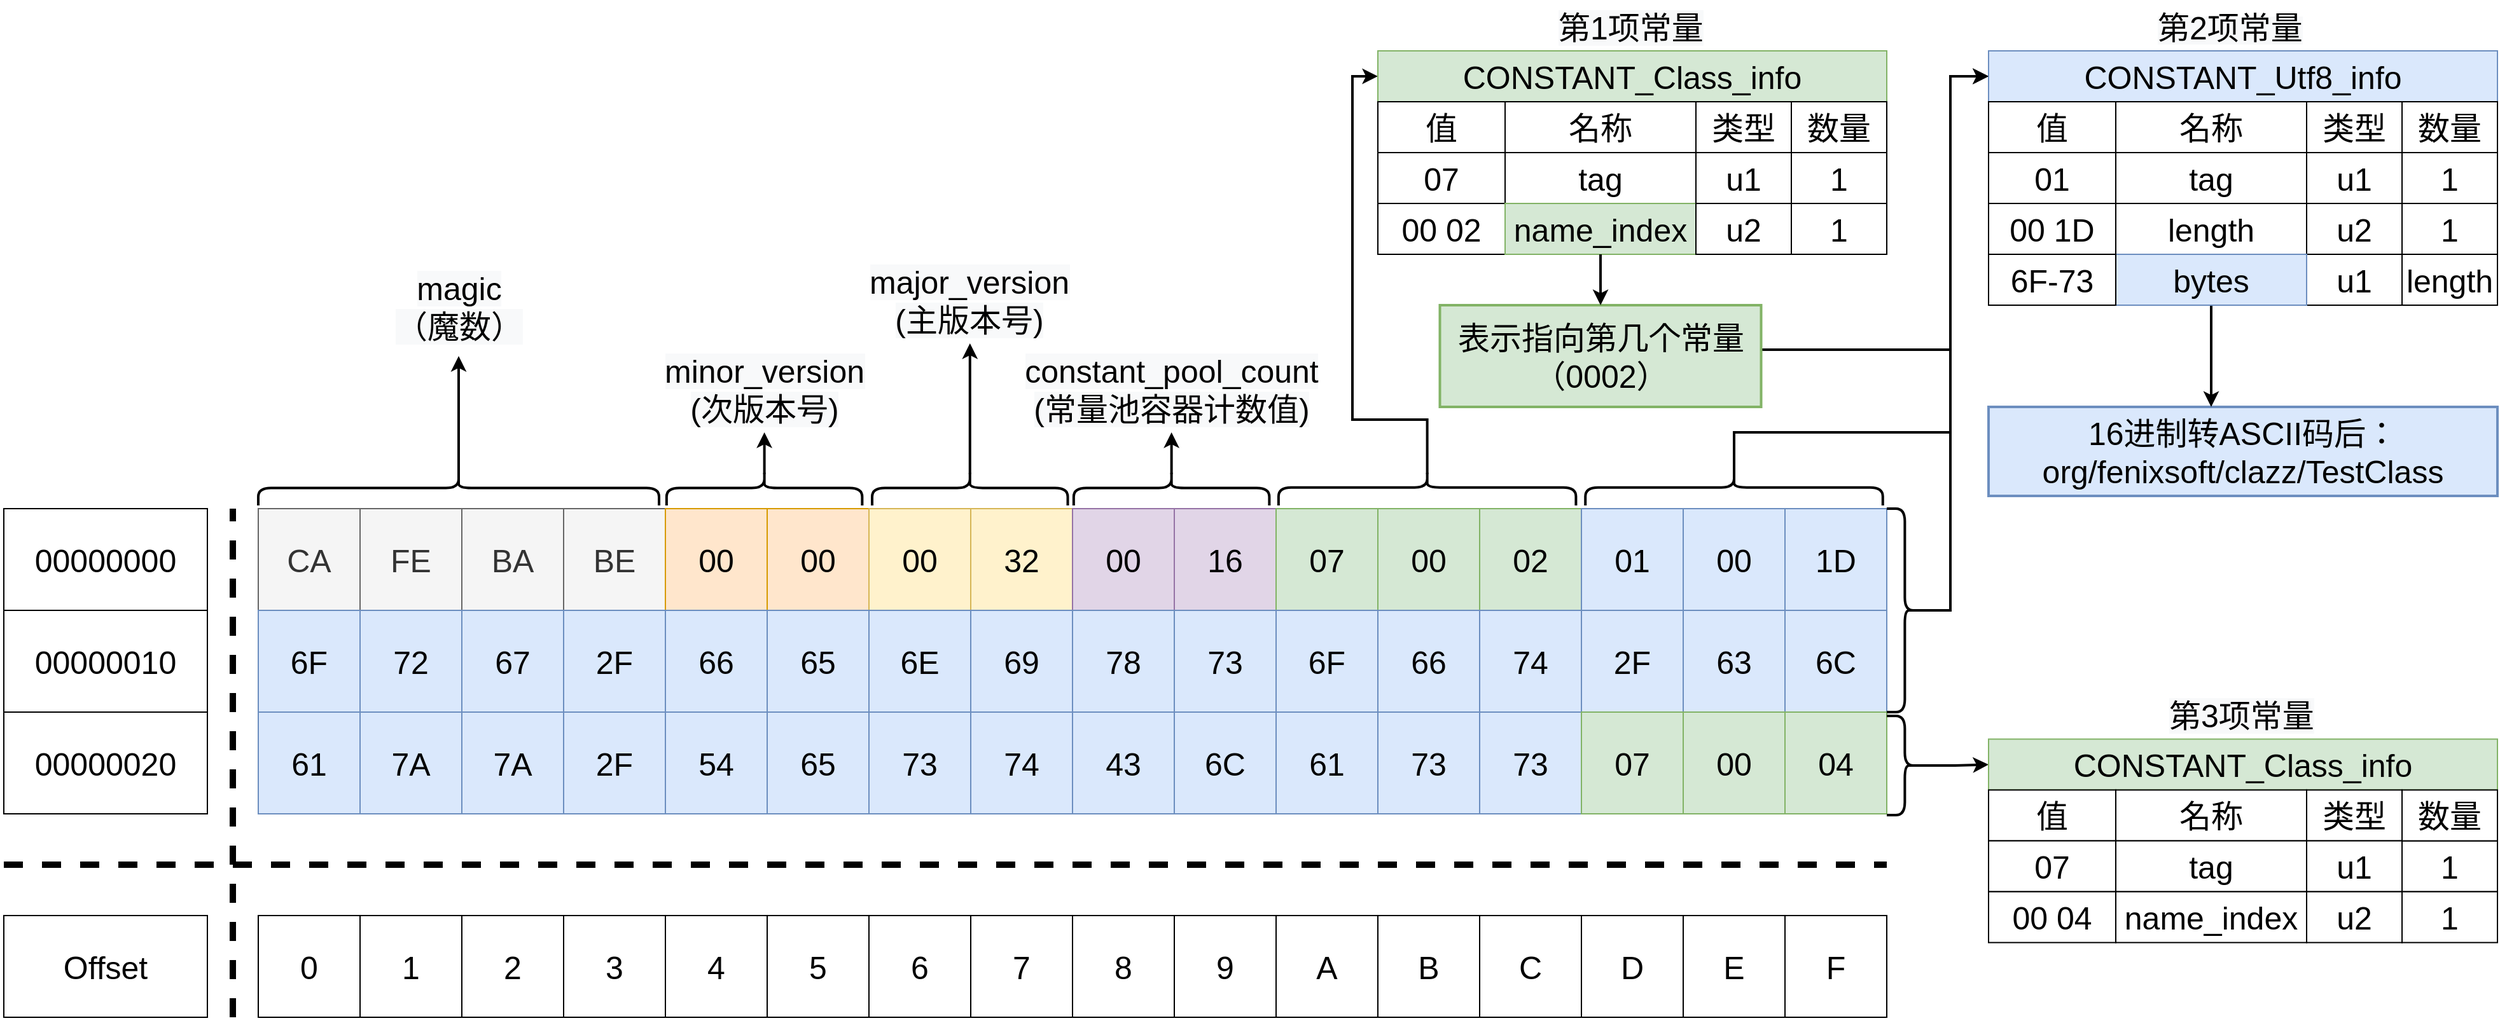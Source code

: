 <mxfile version="15.9.4" type="github">
  <diagram id="RAKNBQ7omsVKOhYnc0PZ" name="Page-1">
    <mxGraphModel dx="2595" dy="1368" grid="1" gridSize="10" guides="1" tooltips="1" connect="1" arrows="1" fold="1" page="1" pageScale="1" pageWidth="1000" pageHeight="1000" math="0" shadow="0">
      <root>
        <mxCell id="0" />
        <mxCell id="1" parent="0" />
        <mxCell id="OlPnQPF0shEglizdXLzO-291" value="" style="group" parent="1" vertex="1" connectable="0">
          <mxGeometry x="20" y="120" width="1960" height="720" as="geometry" />
        </mxCell>
        <mxCell id="xgkoWGdpwm-Y7MraHjju-1" value="CA" style="whiteSpace=wrap;html=1;aspect=fixed;fontSize=25;fillColor=#f5f5f5;fontColor=#333333;strokeColor=#666666;" parent="OlPnQPF0shEglizdXLzO-291" vertex="1">
          <mxGeometry x="200" y="320" width="80" height="80" as="geometry" />
        </mxCell>
        <mxCell id="xgkoWGdpwm-Y7MraHjju-2" value="FE" style="whiteSpace=wrap;html=1;aspect=fixed;fontSize=25;fillColor=#f5f5f5;fontColor=#333333;strokeColor=#666666;" parent="OlPnQPF0shEglizdXLzO-291" vertex="1">
          <mxGeometry x="280" y="320" width="80" height="80" as="geometry" />
        </mxCell>
        <mxCell id="xgkoWGdpwm-Y7MraHjju-3" value="BA" style="whiteSpace=wrap;html=1;aspect=fixed;fontSize=25;fillColor=#f5f5f5;fontColor=#333333;strokeColor=#666666;" parent="OlPnQPF0shEglizdXLzO-291" vertex="1">
          <mxGeometry x="360" y="320" width="80" height="80" as="geometry" />
        </mxCell>
        <mxCell id="xgkoWGdpwm-Y7MraHjju-4" value="BE" style="whiteSpace=wrap;html=1;aspect=fixed;fontSize=25;fillColor=#f5f5f5;fontColor=#333333;strokeColor=#666666;" parent="OlPnQPF0shEglizdXLzO-291" vertex="1">
          <mxGeometry x="440" y="320" width="80" height="80" as="geometry" />
        </mxCell>
        <mxCell id="xgkoWGdpwm-Y7MraHjju-5" value="00" style="whiteSpace=wrap;html=1;aspect=fixed;fontSize=25;fillColor=#ffe6cc;strokeColor=#d79b00;" parent="OlPnQPF0shEglizdXLzO-291" vertex="1">
          <mxGeometry x="520" y="320" width="80" height="80" as="geometry" />
        </mxCell>
        <mxCell id="xgkoWGdpwm-Y7MraHjju-6" value="00" style="whiteSpace=wrap;html=1;aspect=fixed;fontSize=25;fillColor=#ffe6cc;strokeColor=#d79b00;" parent="OlPnQPF0shEglizdXLzO-291" vertex="1">
          <mxGeometry x="600" y="320" width="80" height="80" as="geometry" />
        </mxCell>
        <mxCell id="xgkoWGdpwm-Y7MraHjju-7" value="00" style="whiteSpace=wrap;html=1;aspect=fixed;fontSize=25;fillColor=#fff2cc;strokeColor=#d6b656;" parent="OlPnQPF0shEglizdXLzO-291" vertex="1">
          <mxGeometry x="680" y="320" width="80" height="80" as="geometry" />
        </mxCell>
        <mxCell id="xgkoWGdpwm-Y7MraHjju-8" value="32" style="whiteSpace=wrap;html=1;aspect=fixed;fontSize=25;fillColor=#fff2cc;strokeColor=#d6b656;" parent="OlPnQPF0shEglizdXLzO-291" vertex="1">
          <mxGeometry x="760" y="320" width="80" height="80" as="geometry" />
        </mxCell>
        <mxCell id="xgkoWGdpwm-Y7MraHjju-9" value="00" style="whiteSpace=wrap;html=1;aspect=fixed;fontSize=25;fillColor=#e1d5e7;strokeColor=#9673a6;" parent="OlPnQPF0shEglizdXLzO-291" vertex="1">
          <mxGeometry x="840" y="320" width="80" height="80" as="geometry" />
        </mxCell>
        <mxCell id="xgkoWGdpwm-Y7MraHjju-10" value="16" style="whiteSpace=wrap;html=1;aspect=fixed;fontSize=25;fillColor=#e1d5e7;strokeColor=#9673a6;" parent="OlPnQPF0shEglizdXLzO-291" vertex="1">
          <mxGeometry x="920" y="320" width="80" height="80" as="geometry" />
        </mxCell>
        <mxCell id="xgkoWGdpwm-Y7MraHjju-11" value="07" style="whiteSpace=wrap;html=1;aspect=fixed;fontSize=25;fillColor=#d5e8d4;strokeColor=#82b366;" parent="OlPnQPF0shEglizdXLzO-291" vertex="1">
          <mxGeometry x="1000" y="320" width="80" height="80" as="geometry" />
        </mxCell>
        <mxCell id="xgkoWGdpwm-Y7MraHjju-12" value="00" style="whiteSpace=wrap;html=1;aspect=fixed;fontSize=25;fillColor=#d5e8d4;strokeColor=#82b366;" parent="OlPnQPF0shEglizdXLzO-291" vertex="1">
          <mxGeometry x="1080" y="320" width="80" height="80" as="geometry" />
        </mxCell>
        <mxCell id="xgkoWGdpwm-Y7MraHjju-13" value="6F" style="whiteSpace=wrap;html=1;aspect=fixed;fillColor=#dae8fc;strokeColor=#6c8ebf;fontSize=25;" parent="OlPnQPF0shEglizdXLzO-291" vertex="1">
          <mxGeometry x="200" y="400" width="80" height="80" as="geometry" />
        </mxCell>
        <mxCell id="xgkoWGdpwm-Y7MraHjju-14" value="72" style="whiteSpace=wrap;html=1;aspect=fixed;fillColor=#dae8fc;strokeColor=#6c8ebf;fontSize=25;" parent="OlPnQPF0shEglizdXLzO-291" vertex="1">
          <mxGeometry x="280" y="400" width="80" height="80" as="geometry" />
        </mxCell>
        <mxCell id="xgkoWGdpwm-Y7MraHjju-15" value="67" style="whiteSpace=wrap;html=1;aspect=fixed;fillColor=#dae8fc;strokeColor=#6c8ebf;fontSize=25;" parent="OlPnQPF0shEglizdXLzO-291" vertex="1">
          <mxGeometry x="360" y="400" width="80" height="80" as="geometry" />
        </mxCell>
        <mxCell id="xgkoWGdpwm-Y7MraHjju-16" value="2F" style="whiteSpace=wrap;html=1;aspect=fixed;fillColor=#dae8fc;strokeColor=#6c8ebf;fontSize=25;" parent="OlPnQPF0shEglizdXLzO-291" vertex="1">
          <mxGeometry x="440" y="400" width="80" height="80" as="geometry" />
        </mxCell>
        <mxCell id="xgkoWGdpwm-Y7MraHjju-17" value="66" style="whiteSpace=wrap;html=1;aspect=fixed;fillColor=#dae8fc;strokeColor=#6c8ebf;fontSize=25;" parent="OlPnQPF0shEglizdXLzO-291" vertex="1">
          <mxGeometry x="520" y="400" width="80" height="80" as="geometry" />
        </mxCell>
        <mxCell id="xgkoWGdpwm-Y7MraHjju-18" value="65" style="whiteSpace=wrap;html=1;aspect=fixed;fillColor=#dae8fc;strokeColor=#6c8ebf;fontSize=25;" parent="OlPnQPF0shEglizdXLzO-291" vertex="1">
          <mxGeometry x="600" y="400" width="80" height="80" as="geometry" />
        </mxCell>
        <mxCell id="xgkoWGdpwm-Y7MraHjju-19" value="6E" style="whiteSpace=wrap;html=1;aspect=fixed;fillColor=#dae8fc;strokeColor=#6c8ebf;fontSize=25;" parent="OlPnQPF0shEglizdXLzO-291" vertex="1">
          <mxGeometry x="680" y="400" width="80" height="80" as="geometry" />
        </mxCell>
        <mxCell id="xgkoWGdpwm-Y7MraHjju-20" value="69" style="whiteSpace=wrap;html=1;aspect=fixed;fillColor=#dae8fc;strokeColor=#6c8ebf;fontSize=25;" parent="OlPnQPF0shEglizdXLzO-291" vertex="1">
          <mxGeometry x="760" y="400" width="80" height="80" as="geometry" />
        </mxCell>
        <mxCell id="xgkoWGdpwm-Y7MraHjju-21" value="78" style="whiteSpace=wrap;html=1;aspect=fixed;fillColor=#dae8fc;strokeColor=#6c8ebf;fontSize=25;" parent="OlPnQPF0shEglizdXLzO-291" vertex="1">
          <mxGeometry x="840" y="400" width="80" height="80" as="geometry" />
        </mxCell>
        <mxCell id="xgkoWGdpwm-Y7MraHjju-22" value="73" style="whiteSpace=wrap;html=1;aspect=fixed;fillColor=#dae8fc;strokeColor=#6c8ebf;fontSize=25;" parent="OlPnQPF0shEglizdXLzO-291" vertex="1">
          <mxGeometry x="920" y="400" width="80" height="80" as="geometry" />
        </mxCell>
        <mxCell id="xgkoWGdpwm-Y7MraHjju-23" value="6F" style="whiteSpace=wrap;html=1;aspect=fixed;fillColor=#dae8fc;strokeColor=#6c8ebf;fontSize=25;" parent="OlPnQPF0shEglizdXLzO-291" vertex="1">
          <mxGeometry x="1000" y="400" width="80" height="80" as="geometry" />
        </mxCell>
        <mxCell id="xgkoWGdpwm-Y7MraHjju-24" value="66" style="whiteSpace=wrap;html=1;aspect=fixed;fillColor=#dae8fc;strokeColor=#6c8ebf;fontSize=25;" parent="OlPnQPF0shEglizdXLzO-291" vertex="1">
          <mxGeometry x="1080" y="400" width="80" height="80" as="geometry" />
        </mxCell>
        <mxCell id="xgkoWGdpwm-Y7MraHjju-25" value="61" style="whiteSpace=wrap;html=1;aspect=fixed;fillColor=#dae8fc;strokeColor=#6c8ebf;fontSize=25;" parent="OlPnQPF0shEglizdXLzO-291" vertex="1">
          <mxGeometry x="200" y="480" width="80" height="80" as="geometry" />
        </mxCell>
        <mxCell id="xgkoWGdpwm-Y7MraHjju-26" value="7A" style="whiteSpace=wrap;html=1;aspect=fixed;fillColor=#dae8fc;strokeColor=#6c8ebf;fontSize=25;" parent="OlPnQPF0shEglizdXLzO-291" vertex="1">
          <mxGeometry x="280" y="480" width="80" height="80" as="geometry" />
        </mxCell>
        <mxCell id="xgkoWGdpwm-Y7MraHjju-27" value="7A" style="whiteSpace=wrap;html=1;aspect=fixed;fillColor=#dae8fc;strokeColor=#6c8ebf;fontSize=25;" parent="OlPnQPF0shEglizdXLzO-291" vertex="1">
          <mxGeometry x="360" y="480" width="80" height="80" as="geometry" />
        </mxCell>
        <mxCell id="xgkoWGdpwm-Y7MraHjju-28" value="2F" style="whiteSpace=wrap;html=1;aspect=fixed;fillColor=#dae8fc;strokeColor=#6c8ebf;fontSize=25;" parent="OlPnQPF0shEglizdXLzO-291" vertex="1">
          <mxGeometry x="440" y="480" width="80" height="80" as="geometry" />
        </mxCell>
        <mxCell id="xgkoWGdpwm-Y7MraHjju-29" value="54" style="whiteSpace=wrap;html=1;aspect=fixed;fillColor=#dae8fc;strokeColor=#6c8ebf;fontSize=25;" parent="OlPnQPF0shEglizdXLzO-291" vertex="1">
          <mxGeometry x="520" y="480" width="80" height="80" as="geometry" />
        </mxCell>
        <mxCell id="xgkoWGdpwm-Y7MraHjju-30" value="65" style="whiteSpace=wrap;html=1;aspect=fixed;fillColor=#dae8fc;strokeColor=#6c8ebf;fontSize=25;" parent="OlPnQPF0shEglizdXLzO-291" vertex="1">
          <mxGeometry x="600" y="480" width="80" height="80" as="geometry" />
        </mxCell>
        <mxCell id="xgkoWGdpwm-Y7MraHjju-31" value="73" style="whiteSpace=wrap;html=1;aspect=fixed;fillColor=#dae8fc;strokeColor=#6c8ebf;fontSize=25;" parent="OlPnQPF0shEglizdXLzO-291" vertex="1">
          <mxGeometry x="680" y="480" width="80" height="80" as="geometry" />
        </mxCell>
        <mxCell id="xgkoWGdpwm-Y7MraHjju-32" value="74" style="whiteSpace=wrap;html=1;aspect=fixed;fillColor=#dae8fc;strokeColor=#6c8ebf;fontSize=25;" parent="OlPnQPF0shEglizdXLzO-291" vertex="1">
          <mxGeometry x="760" y="480" width="80" height="80" as="geometry" />
        </mxCell>
        <mxCell id="xgkoWGdpwm-Y7MraHjju-33" value="43" style="whiteSpace=wrap;html=1;aspect=fixed;fillColor=#dae8fc;strokeColor=#6c8ebf;fontSize=25;" parent="OlPnQPF0shEglizdXLzO-291" vertex="1">
          <mxGeometry x="840" y="480" width="80" height="80" as="geometry" />
        </mxCell>
        <mxCell id="xgkoWGdpwm-Y7MraHjju-34" value="6C" style="whiteSpace=wrap;html=1;aspect=fixed;fillColor=#dae8fc;strokeColor=#6c8ebf;fontSize=25;" parent="OlPnQPF0shEglizdXLzO-291" vertex="1">
          <mxGeometry x="920" y="480" width="80" height="80" as="geometry" />
        </mxCell>
        <mxCell id="xgkoWGdpwm-Y7MraHjju-35" value="61" style="whiteSpace=wrap;html=1;aspect=fixed;fillColor=#dae8fc;strokeColor=#6c8ebf;fontSize=25;" parent="OlPnQPF0shEglizdXLzO-291" vertex="1">
          <mxGeometry x="1000" y="480" width="80" height="80" as="geometry" />
        </mxCell>
        <mxCell id="xgkoWGdpwm-Y7MraHjju-36" value="73" style="whiteSpace=wrap;html=1;aspect=fixed;fillColor=#dae8fc;strokeColor=#6c8ebf;fontSize=25;" parent="OlPnQPF0shEglizdXLzO-291" vertex="1">
          <mxGeometry x="1080" y="480" width="80" height="80" as="geometry" />
        </mxCell>
        <mxCell id="xgkoWGdpwm-Y7MraHjju-49" value="02" style="whiteSpace=wrap;html=1;aspect=fixed;fontSize=25;fillColor=#d5e8d4;strokeColor=#82b366;" parent="OlPnQPF0shEglizdXLzO-291" vertex="1">
          <mxGeometry x="1160" y="320" width="80" height="80" as="geometry" />
        </mxCell>
        <mxCell id="xgkoWGdpwm-Y7MraHjju-50" value="01" style="whiteSpace=wrap;html=1;aspect=fixed;fontSize=25;fillColor=#dae8fc;strokeColor=#6c8ebf;" parent="OlPnQPF0shEglizdXLzO-291" vertex="1">
          <mxGeometry x="1240" y="320" width="80" height="80" as="geometry" />
        </mxCell>
        <mxCell id="xgkoWGdpwm-Y7MraHjju-51" value="00" style="whiteSpace=wrap;html=1;aspect=fixed;fontSize=25;fillColor=#dae8fc;strokeColor=#6c8ebf;" parent="OlPnQPF0shEglizdXLzO-291" vertex="1">
          <mxGeometry x="1320" y="320" width="80" height="80" as="geometry" />
        </mxCell>
        <mxCell id="xgkoWGdpwm-Y7MraHjju-52" value="1D" style="whiteSpace=wrap;html=1;aspect=fixed;fontSize=25;fillColor=#dae8fc;strokeColor=#6c8ebf;" parent="OlPnQPF0shEglizdXLzO-291" vertex="1">
          <mxGeometry x="1400" y="320" width="80" height="80" as="geometry" />
        </mxCell>
        <mxCell id="xgkoWGdpwm-Y7MraHjju-53" value="74" style="whiteSpace=wrap;html=1;aspect=fixed;fillColor=#dae8fc;strokeColor=#6c8ebf;fontSize=25;" parent="OlPnQPF0shEglizdXLzO-291" vertex="1">
          <mxGeometry x="1160" y="400" width="80" height="80" as="geometry" />
        </mxCell>
        <mxCell id="xgkoWGdpwm-Y7MraHjju-54" value="2F" style="whiteSpace=wrap;html=1;aspect=fixed;fillColor=#dae8fc;strokeColor=#6c8ebf;fontSize=25;" parent="OlPnQPF0shEglizdXLzO-291" vertex="1">
          <mxGeometry x="1240" y="400" width="80" height="80" as="geometry" />
        </mxCell>
        <mxCell id="xgkoWGdpwm-Y7MraHjju-55" value="63" style="whiteSpace=wrap;html=1;aspect=fixed;fillColor=#dae8fc;strokeColor=#6c8ebf;fontSize=25;" parent="OlPnQPF0shEglizdXLzO-291" vertex="1">
          <mxGeometry x="1320" y="400" width="80" height="80" as="geometry" />
        </mxCell>
        <mxCell id="xgkoWGdpwm-Y7MraHjju-56" value="6C" style="whiteSpace=wrap;html=1;aspect=fixed;fillColor=#dae8fc;strokeColor=#6c8ebf;fontSize=25;" parent="OlPnQPF0shEglizdXLzO-291" vertex="1">
          <mxGeometry x="1400" y="400" width="80" height="80" as="geometry" />
        </mxCell>
        <mxCell id="xgkoWGdpwm-Y7MraHjju-57" value="73" style="whiteSpace=wrap;html=1;aspect=fixed;fillColor=#dae8fc;strokeColor=#6c8ebf;fontSize=25;" parent="OlPnQPF0shEglizdXLzO-291" vertex="1">
          <mxGeometry x="1160" y="480" width="80" height="80" as="geometry" />
        </mxCell>
        <mxCell id="xgkoWGdpwm-Y7MraHjju-58" value="07" style="whiteSpace=wrap;html=1;aspect=fixed;fontSize=25;fillColor=#d5e8d4;strokeColor=#82b366;" parent="OlPnQPF0shEglizdXLzO-291" vertex="1">
          <mxGeometry x="1240" y="480" width="80" height="80" as="geometry" />
        </mxCell>
        <mxCell id="xgkoWGdpwm-Y7MraHjju-59" value="00" style="whiteSpace=wrap;html=1;aspect=fixed;fontSize=25;fillColor=#d5e8d4;strokeColor=#82b366;" parent="OlPnQPF0shEglizdXLzO-291" vertex="1">
          <mxGeometry x="1320" y="480" width="80" height="80" as="geometry" />
        </mxCell>
        <mxCell id="xgkoWGdpwm-Y7MraHjju-60" value="04" style="whiteSpace=wrap;html=1;aspect=fixed;fontSize=25;fillColor=#d5e8d4;strokeColor=#82b366;" parent="OlPnQPF0shEglizdXLzO-291" vertex="1">
          <mxGeometry x="1400" y="480" width="80" height="80" as="geometry" />
        </mxCell>
        <mxCell id="OlPnQPF0shEglizdXLzO-1" value="" style="shape=curlyBracket;whiteSpace=wrap;html=1;rounded=1;flipH=1;rotation=-90;strokeWidth=2;" parent="OlPnQPF0shEglizdXLzO-291" vertex="1">
          <mxGeometry x="343.75" y="146.25" width="27.5" height="315" as="geometry" />
        </mxCell>
        <mxCell id="OlPnQPF0shEglizdXLzO-5" value="" style="shape=curlyBracket;whiteSpace=wrap;html=1;rounded=1;flipH=1;rotation=-90;strokeWidth=2;" parent="OlPnQPF0shEglizdXLzO-291" vertex="1">
          <mxGeometry x="584.06" y="226.88" width="27.5" height="153.75" as="geometry" />
        </mxCell>
        <mxCell id="OlPnQPF0shEglizdXLzO-12" value="&lt;font style=&quot;font-size: 25px&quot;&gt;&lt;span style=&quot;color: rgb(0 , 0 , 0) ; font-family: &amp;#34;helvetica&amp;#34; ; font-style: normal ; font-weight: 400 ; letter-spacing: normal ; text-indent: 0px ; text-transform: none ; word-spacing: 0px ; background-color: rgb(248 , 249 , 250) ; display: inline ; float: none&quot;&gt;minor_version&lt;/span&gt;&lt;br style=&quot;color: rgb(0 , 0 , 0) ; font-family: &amp;#34;helvetica&amp;#34; ; font-style: normal ; font-weight: 400 ; letter-spacing: normal ; text-indent: 0px ; text-transform: none ; word-spacing: 0px ; background-color: rgb(248 , 249 , 250)&quot;&gt;&lt;span style=&quot;color: rgb(0 , 0 , 0) ; font-family: &amp;#34;helvetica&amp;#34; ; font-style: normal ; font-weight: 400 ; letter-spacing: normal ; text-indent: 0px ; text-transform: none ; word-spacing: 0px ; background-color: rgb(248 , 249 , 250) ; display: inline ; float: none&quot;&gt;(次版本号)&lt;/span&gt;&lt;/font&gt;" style="text;whiteSpace=wrap;html=1;fontSize=20;align=center;" parent="OlPnQPF0shEglizdXLzO-291" vertex="1">
          <mxGeometry x="547.81" y="190" width="100" height="70" as="geometry" />
        </mxCell>
        <mxCell id="OlPnQPF0shEglizdXLzO-13" style="edgeStyle=orthogonalEdgeStyle;rounded=0;orthogonalLoop=1;jettySize=auto;html=1;entryX=0.5;entryY=1;entryDx=0;entryDy=0;fontSize=11;strokeWidth=2;exitX=0.1;exitY=0.5;exitDx=0;exitDy=0;exitPerimeter=0;" parent="OlPnQPF0shEglizdXLzO-291" source="OlPnQPF0shEglizdXLzO-5" target="OlPnQPF0shEglizdXLzO-12" edge="1">
          <mxGeometry relative="1" as="geometry" />
        </mxCell>
        <mxCell id="OlPnQPF0shEglizdXLzO-14" value="&lt;font style=&quot;font-size: 25px&quot;&gt;&lt;span style=&quot;color: rgb(0 , 0 , 0) ; font-family: &amp;#34;helvetica&amp;#34; ; font-style: normal ; font-weight: 400 ; letter-spacing: normal ; text-indent: 0px ; text-transform: none ; word-spacing: 0px ; background-color: rgb(248 , 249 , 250) ; display: inline ; float: none&quot;&gt;magic&lt;/span&gt;&lt;br style=&quot;color: rgb(0 , 0 , 0) ; font-family: &amp;#34;helvetica&amp;#34; ; font-style: normal ; font-weight: 400 ; letter-spacing: normal ; text-indent: 0px ; text-transform: none ; word-spacing: 0px ; background-color: rgb(248 , 249 , 250)&quot;&gt;&lt;span style=&quot;color: rgb(0 , 0 , 0) ; font-family: &amp;#34;helvetica&amp;#34; ; font-style: normal ; font-weight: 400 ; letter-spacing: normal ; text-indent: 0px ; text-transform: none ; word-spacing: 0px ; background-color: rgb(248 , 249 , 250) ; display: inline ; float: none&quot;&gt;（魔数）&lt;/span&gt;&lt;/font&gt;" style="text;whiteSpace=wrap;html=1;fontSize=20;align=center;" parent="OlPnQPF0shEglizdXLzO-291" vertex="1">
          <mxGeometry x="303.75" y="125" width="107.5" height="75" as="geometry" />
        </mxCell>
        <mxCell id="OlPnQPF0shEglizdXLzO-15" value="" style="shape=curlyBracket;whiteSpace=wrap;html=1;rounded=1;flipH=1;rotation=-90;strokeWidth=2;" parent="OlPnQPF0shEglizdXLzO-291" vertex="1">
          <mxGeometry x="745.63" y="226.88" width="27.5" height="153.75" as="geometry" />
        </mxCell>
        <mxCell id="OlPnQPF0shEglizdXLzO-46" style="edgeStyle=orthogonalEdgeStyle;rounded=0;orthogonalLoop=1;jettySize=auto;html=1;fontSize=20;strokeColor=#000000;strokeWidth=2;entryX=0.5;entryY=1;entryDx=0;entryDy=0;exitX=0.26;exitY=0.5;exitDx=0;exitDy=0;exitPerimeter=0;" parent="OlPnQPF0shEglizdXLzO-291" source="OlPnQPF0shEglizdXLzO-1" target="OlPnQPF0shEglizdXLzO-14" edge="1">
          <mxGeometry relative="1" as="geometry">
            <mxPoint x="440" y="220" as="targetPoint" />
          </mxGeometry>
        </mxCell>
        <mxCell id="OlPnQPF0shEglizdXLzO-16" value="&lt;span style=&quot;color: rgb(0, 0, 0); font-family: helvetica; font-size: 25px; font-style: normal; font-weight: 400; letter-spacing: normal; text-indent: 0px; text-transform: none; word-spacing: 0px; background-color: rgb(248, 249, 250); display: inline; float: none;&quot;&gt;major_version&lt;/span&gt;&lt;br style=&quot;color: rgb(0, 0, 0); font-family: helvetica; font-size: 25px; font-style: normal; font-weight: 400; letter-spacing: normal; text-indent: 0px; text-transform: none; word-spacing: 0px; background-color: rgb(248, 249, 250);&quot;&gt;&lt;span style=&quot;color: rgb(0, 0, 0); font-family: helvetica; font-size: 25px; font-style: normal; font-weight: 400; letter-spacing: normal; text-indent: 0px; text-transform: none; word-spacing: 0px; background-color: rgb(248, 249, 250); display: inline; float: none;&quot;&gt;(主版本号)&lt;/span&gt;" style="text;whiteSpace=wrap;html=1;fontSize=25;align=center;" parent="OlPnQPF0shEglizdXLzO-291" vertex="1">
          <mxGeometry x="709.38" y="120" width="100" height="70" as="geometry" />
        </mxCell>
        <mxCell id="OlPnQPF0shEglizdXLzO-18" value="" style="shape=curlyBracket;whiteSpace=wrap;html=1;rounded=1;flipH=1;rotation=-90;strokeWidth=2;" parent="OlPnQPF0shEglizdXLzO-291" vertex="1">
          <mxGeometry x="904.06" y="226.88" width="27.5" height="153.75" as="geometry" />
        </mxCell>
        <mxCell id="OlPnQPF0shEglizdXLzO-17" style="edgeStyle=orthogonalEdgeStyle;rounded=0;orthogonalLoop=1;jettySize=auto;html=1;entryX=0.5;entryY=1;entryDx=0;entryDy=0;fontSize=11;strokeWidth=2;exitX=0.1;exitY=0.5;exitDx=0;exitDy=0;exitPerimeter=0;" parent="OlPnQPF0shEglizdXLzO-291" source="OlPnQPF0shEglizdXLzO-15" target="OlPnQPF0shEglizdXLzO-16" edge="1">
          <mxGeometry relative="1" as="geometry" />
        </mxCell>
        <mxCell id="OlPnQPF0shEglizdXLzO-19" value="&lt;font style=&quot;font-size: 25px&quot;&gt;&lt;span style=&quot;color: rgb(0 , 0 , 0) ; font-family: &amp;#34;helvetica&amp;#34; ; font-style: normal ; font-weight: 400 ; letter-spacing: normal ; text-indent: 0px ; text-transform: none ; word-spacing: 0px ; background-color: rgb(248 , 249 , 250) ; display: inline ; float: none&quot;&gt;constant_pool_count&lt;/span&gt;&lt;br style=&quot;color: rgb(0 , 0 , 0) ; font-family: &amp;#34;helvetica&amp;#34; ; font-style: normal ; font-weight: 400 ; letter-spacing: normal ; text-indent: 0px ; text-transform: none ; word-spacing: 0px ; background-color: rgb(248 , 249 , 250)&quot;&gt;&lt;span style=&quot;color: rgb(0 , 0 , 0) ; font-family: &amp;#34;helvetica&amp;#34; ; font-style: normal ; font-weight: 400 ; letter-spacing: normal ; text-indent: 0px ; text-transform: none ; word-spacing: 0px ; background-color: rgb(248 , 249 , 250) ; display: inline ; float: none&quot;&gt;(常量池容器计数值)&lt;/span&gt;&lt;/font&gt;" style="text;whiteSpace=wrap;html=1;fontSize=20;align=center;" parent="OlPnQPF0shEglizdXLzO-291" vertex="1">
          <mxGeometry x="867.81" y="190" width="100" height="70" as="geometry" />
        </mxCell>
        <mxCell id="OlPnQPF0shEglizdXLzO-24" value="" style="shape=curlyBracket;whiteSpace=wrap;html=1;rounded=1;flipH=1;rotation=-90;size=0.484;strokeWidth=2;" parent="OlPnQPF0shEglizdXLzO-291" vertex="1">
          <mxGeometry x="1105.07" y="186.87" width="27.5" height="233.77" as="geometry" />
        </mxCell>
        <mxCell id="OlPnQPF0shEglizdXLzO-23" style="edgeStyle=orthogonalEdgeStyle;rounded=0;orthogonalLoop=1;jettySize=auto;html=1;entryX=0.5;entryY=1;entryDx=0;entryDy=0;fontSize=11;strokeWidth=2;exitX=0.1;exitY=0.5;exitDx=0;exitDy=0;exitPerimeter=0;" parent="OlPnQPF0shEglizdXLzO-291" source="OlPnQPF0shEglizdXLzO-18" target="OlPnQPF0shEglizdXLzO-19" edge="1">
          <mxGeometry relative="1" as="geometry" />
        </mxCell>
        <mxCell id="OlPnQPF0shEglizdXLzO-26" style="edgeStyle=orthogonalEdgeStyle;rounded=0;orthogonalLoop=1;jettySize=auto;html=1;exitX=0.5;exitY=1;exitDx=0;exitDy=0;fontSize=25;fillColor=#dae8fc;strokeColor=#6c8ebf;" parent="OlPnQPF0shEglizdXLzO-291" source="xgkoWGdpwm-Y7MraHjju-9" target="xgkoWGdpwm-Y7MraHjju-9" edge="1">
          <mxGeometry relative="1" as="geometry" />
        </mxCell>
        <mxCell id="OlPnQPF0shEglizdXLzO-175" value="" style="shape=curlyBracket;whiteSpace=wrap;html=1;rounded=1;flipH=1;rotation=-90;size=0.484;strokeWidth=2;" parent="OlPnQPF0shEglizdXLzO-291" vertex="1">
          <mxGeometry x="1346.25" y="186.87" width="27.5" height="233.77" as="geometry" />
        </mxCell>
        <mxCell id="OlPnQPF0shEglizdXLzO-252" value="" style="shape=curlyBracket;whiteSpace=wrap;html=1;rounded=1;flipH=1;rotation=0;size=0.484;strokeWidth=2;" parent="OlPnQPF0shEglizdXLzO-291" vertex="1">
          <mxGeometry x="1480" y="320" width="27.5" height="160" as="geometry" />
        </mxCell>
        <mxCell id="OlPnQPF0shEglizdXLzO-254" value="&lt;span style=&quot;font-size: 25px&quot;&gt;16进制转ASCII码后：&lt;/span&gt;&lt;br style=&quot;font-size: 25px&quot;&gt;&lt;span style=&quot;font-size: 25px ; font-family: &amp;#34;helvetica&amp;#34;&quot;&gt;org/fenixsoft/clazz/TestClass&lt;/span&gt;" style="rounded=0;whiteSpace=wrap;html=1;labelBackgroundColor=none;labelBorderColor=none;fontSize=20;strokeColor=#6c8ebf;strokeWidth=2;fillColor=#dae8fc;" parent="OlPnQPF0shEglizdXLzO-291" vertex="1">
          <mxGeometry x="1560" y="240" width="400" height="70" as="geometry" />
        </mxCell>
        <mxCell id="OlPnQPF0shEglizdXLzO-256" value="" style="group" parent="OlPnQPF0shEglizdXLzO-291" vertex="1" connectable="0">
          <mxGeometry x="200" y="640" width="1280" height="80" as="geometry" />
        </mxCell>
        <mxCell id="OlPnQPF0shEglizdXLzO-47" value="0" style="whiteSpace=wrap;html=1;aspect=fixed;fontSize=25;" parent="OlPnQPF0shEglizdXLzO-256" vertex="1">
          <mxGeometry width="80" height="80" as="geometry" />
        </mxCell>
        <mxCell id="OlPnQPF0shEglizdXLzO-48" value="1" style="whiteSpace=wrap;html=1;aspect=fixed;fontSize=25;" parent="OlPnQPF0shEglizdXLzO-256" vertex="1">
          <mxGeometry x="80" width="80" height="80" as="geometry" />
        </mxCell>
        <mxCell id="OlPnQPF0shEglizdXLzO-49" value="2" style="whiteSpace=wrap;html=1;aspect=fixed;fontSize=25;" parent="OlPnQPF0shEglizdXLzO-256" vertex="1">
          <mxGeometry x="160" width="80" height="80" as="geometry" />
        </mxCell>
        <mxCell id="OlPnQPF0shEglizdXLzO-50" value="3" style="whiteSpace=wrap;html=1;aspect=fixed;fontSize=25;" parent="OlPnQPF0shEglizdXLzO-256" vertex="1">
          <mxGeometry x="240" width="80" height="80" as="geometry" />
        </mxCell>
        <mxCell id="OlPnQPF0shEglizdXLzO-51" value="4" style="whiteSpace=wrap;html=1;aspect=fixed;fontSize=25;" parent="OlPnQPF0shEglizdXLzO-256" vertex="1">
          <mxGeometry x="320" width="80" height="80" as="geometry" />
        </mxCell>
        <mxCell id="OlPnQPF0shEglizdXLzO-52" value="5" style="whiteSpace=wrap;html=1;aspect=fixed;fontSize=25;" parent="OlPnQPF0shEglizdXLzO-256" vertex="1">
          <mxGeometry x="400" width="80" height="80" as="geometry" />
        </mxCell>
        <mxCell id="OlPnQPF0shEglizdXLzO-53" value="6" style="whiteSpace=wrap;html=1;aspect=fixed;fontSize=25;" parent="OlPnQPF0shEglizdXLzO-256" vertex="1">
          <mxGeometry x="480" width="80" height="80" as="geometry" />
        </mxCell>
        <mxCell id="OlPnQPF0shEglizdXLzO-54" value="7" style="whiteSpace=wrap;html=1;aspect=fixed;fontSize=25;" parent="OlPnQPF0shEglizdXLzO-256" vertex="1">
          <mxGeometry x="560" width="80" height="80" as="geometry" />
        </mxCell>
        <mxCell id="OlPnQPF0shEglizdXLzO-55" value="8" style="whiteSpace=wrap;html=1;aspect=fixed;fontSize=25;" parent="OlPnQPF0shEglizdXLzO-256" vertex="1">
          <mxGeometry x="640" width="80" height="80" as="geometry" />
        </mxCell>
        <mxCell id="OlPnQPF0shEglizdXLzO-56" value="9" style="whiteSpace=wrap;html=1;aspect=fixed;fontSize=25;" parent="OlPnQPF0shEglizdXLzO-256" vertex="1">
          <mxGeometry x="720" width="80" height="80" as="geometry" />
        </mxCell>
        <mxCell id="OlPnQPF0shEglizdXLzO-57" value="A" style="whiteSpace=wrap;html=1;aspect=fixed;fontSize=25;" parent="OlPnQPF0shEglizdXLzO-256" vertex="1">
          <mxGeometry x="800" width="80" height="80" as="geometry" />
        </mxCell>
        <mxCell id="OlPnQPF0shEglizdXLzO-58" value="B" style="whiteSpace=wrap;html=1;aspect=fixed;fontSize=25;" parent="OlPnQPF0shEglizdXLzO-256" vertex="1">
          <mxGeometry x="880" width="80" height="80" as="geometry" />
        </mxCell>
        <mxCell id="OlPnQPF0shEglizdXLzO-59" value="C" style="whiteSpace=wrap;html=1;aspect=fixed;fontSize=25;" parent="OlPnQPF0shEglizdXLzO-256" vertex="1">
          <mxGeometry x="960" width="80" height="80" as="geometry" />
        </mxCell>
        <mxCell id="OlPnQPF0shEglizdXLzO-60" value="D" style="whiteSpace=wrap;html=1;aspect=fixed;fontSize=25;" parent="OlPnQPF0shEglizdXLzO-256" vertex="1">
          <mxGeometry x="1040" width="80" height="80" as="geometry" />
        </mxCell>
        <mxCell id="OlPnQPF0shEglizdXLzO-61" value="E" style="whiteSpace=wrap;html=1;aspect=fixed;fontSize=25;" parent="OlPnQPF0shEglizdXLzO-256" vertex="1">
          <mxGeometry x="1120" width="80" height="80" as="geometry" />
        </mxCell>
        <mxCell id="OlPnQPF0shEglizdXLzO-62" value="F" style="whiteSpace=wrap;html=1;aspect=fixed;fontSize=25;" parent="OlPnQPF0shEglizdXLzO-256" vertex="1">
          <mxGeometry x="1200" width="80" height="80" as="geometry" />
        </mxCell>
        <mxCell id="OlPnQPF0shEglizdXLzO-257" value="" style="group" parent="OlPnQPF0shEglizdXLzO-291" vertex="1" connectable="0">
          <mxGeometry y="320" width="160" height="240" as="geometry" />
        </mxCell>
        <mxCell id="xgkoWGdpwm-Y7MraHjju-81" value="00000000" style="rounded=0;whiteSpace=wrap;html=1;fontSize=25;" parent="OlPnQPF0shEglizdXLzO-257" vertex="1">
          <mxGeometry width="160" height="80" as="geometry" />
        </mxCell>
        <mxCell id="xgkoWGdpwm-Y7MraHjju-82" value="00000010" style="rounded=0;whiteSpace=wrap;html=1;fontSize=25;" parent="OlPnQPF0shEglizdXLzO-257" vertex="1">
          <mxGeometry y="80" width="160" height="80" as="geometry" />
        </mxCell>
        <mxCell id="xgkoWGdpwm-Y7MraHjju-83" value="00000020" style="rounded=0;whiteSpace=wrap;html=1;fontSize=25;" parent="OlPnQPF0shEglizdXLzO-257" vertex="1">
          <mxGeometry y="160" width="160" height="80" as="geometry" />
        </mxCell>
        <mxCell id="OlPnQPF0shEglizdXLzO-258" value="Offset" style="rounded=0;whiteSpace=wrap;html=1;fontSize=25;" parent="OlPnQPF0shEglizdXLzO-291" vertex="1">
          <mxGeometry y="640" width="160" height="80" as="geometry" />
        </mxCell>
        <mxCell id="OlPnQPF0shEglizdXLzO-259" value="" style="shape=curlyBracket;whiteSpace=wrap;html=1;rounded=1;flipH=1;rotation=0;size=0.484;strokeWidth=2;" parent="OlPnQPF0shEglizdXLzO-291" vertex="1">
          <mxGeometry x="1480" y="483" width="27.5" height="78" as="geometry" />
        </mxCell>
        <mxCell id="OlPnQPF0shEglizdXLzO-261" value="" style="endArrow=none;dashed=1;html=1;rounded=0;fontSize=20;strokeColor=#000000;strokeWidth=5;" parent="OlPnQPF0shEglizdXLzO-291" edge="1">
          <mxGeometry width="50" height="50" relative="1" as="geometry">
            <mxPoint y="600" as="sourcePoint" />
            <mxPoint x="1480" y="600" as="targetPoint" />
          </mxGeometry>
        </mxCell>
        <mxCell id="OlPnQPF0shEglizdXLzO-262" value="" style="endArrow=none;dashed=1;html=1;rounded=0;fontSize=20;strokeColor=#000000;strokeWidth=5;" parent="OlPnQPF0shEglizdXLzO-291" edge="1">
          <mxGeometry width="50" height="50" relative="1" as="geometry">
            <mxPoint x="180" y="720" as="sourcePoint" />
            <mxPoint x="180" y="320" as="targetPoint" />
          </mxGeometry>
        </mxCell>
        <mxCell id="OlPnQPF0shEglizdXLzO-266" style="edgeStyle=orthogonalEdgeStyle;rounded=0;orthogonalLoop=1;jettySize=auto;html=1;fontSize=25;strokeColor=#000000;strokeWidth=2;entryX=0;entryY=0.5;entryDx=0;entryDy=0;exitX=0.1;exitY=0.5;exitDx=0;exitDy=0;exitPerimeter=0;" parent="OlPnQPF0shEglizdXLzO-291" source="OlPnQPF0shEglizdXLzO-24" target="OlPnQPF0shEglizdXLzO-115" edge="1">
          <mxGeometry relative="1" as="geometry">
            <Array as="points">
              <mxPoint x="1119" y="250" />
              <mxPoint x="1060" y="250" />
              <mxPoint x="1060" y="-20" />
            </Array>
          </mxGeometry>
        </mxCell>
        <mxCell id="OlPnQPF0shEglizdXLzO-260" value="" style="edgeStyle=orthogonalEdgeStyle;rounded=0;orthogonalLoop=1;jettySize=auto;html=1;fontSize=20;strokeColor=#000000;strokeWidth=2;exitX=0.1;exitY=0.5;exitDx=0;exitDy=0;exitPerimeter=0;" parent="OlPnQPF0shEglizdXLzO-291" source="OlPnQPF0shEglizdXLzO-259" target="OlPnQPF0shEglizdXLzO-270" edge="1">
          <mxGeometry relative="1" as="geometry">
            <mxPoint x="1600" y="522.5" as="targetPoint" />
          </mxGeometry>
        </mxCell>
        <mxCell id="OlPnQPF0shEglizdXLzO-286" style="edgeStyle=orthogonalEdgeStyle;rounded=0;orthogonalLoop=1;jettySize=auto;html=1;entryX=0;entryY=0.5;entryDx=0;entryDy=0;fontSize=25;strokeColor=#000000;strokeWidth=2;exitX=0.1;exitY=0.5;exitDx=0;exitDy=0;exitPerimeter=0;" parent="OlPnQPF0shEglizdXLzO-291" source="OlPnQPF0shEglizdXLzO-175" target="OlPnQPF0shEglizdXLzO-164" edge="1">
          <mxGeometry relative="1" as="geometry">
            <Array as="points">
              <mxPoint x="1360" y="260" />
              <mxPoint x="1530" y="260" />
              <mxPoint x="1530" y="-20" />
            </Array>
          </mxGeometry>
        </mxCell>
        <mxCell id="OlPnQPF0shEglizdXLzO-285" style="edgeStyle=orthogonalEdgeStyle;rounded=0;orthogonalLoop=1;jettySize=auto;html=1;entryX=0;entryY=0.5;entryDx=0;entryDy=0;fontSize=25;strokeColor=#000000;strokeWidth=2;exitX=0.1;exitY=0.5;exitDx=0;exitDy=0;exitPerimeter=0;" parent="OlPnQPF0shEglizdXLzO-291" source="OlPnQPF0shEglizdXLzO-252" target="OlPnQPF0shEglizdXLzO-164" edge="1">
          <mxGeometry relative="1" as="geometry">
            <Array as="points">
              <mxPoint x="1530" y="400" />
              <mxPoint x="1530" y="-20" />
            </Array>
          </mxGeometry>
        </mxCell>
        <mxCell id="OlPnQPF0shEglizdXLzO-290" style="edgeStyle=orthogonalEdgeStyle;rounded=0;orthogonalLoop=1;jettySize=auto;html=1;fontSize=25;strokeColor=#000000;strokeWidth=2;" parent="OlPnQPF0shEglizdXLzO-291" source="OlPnQPF0shEglizdXLzO-177" target="OlPnQPF0shEglizdXLzO-254" edge="1">
          <mxGeometry relative="1" as="geometry">
            <Array as="points">
              <mxPoint x="1740" y="260" />
              <mxPoint x="1740" y="260" />
            </Array>
          </mxGeometry>
        </mxCell>
        <mxCell id="OlPnQPF0shEglizdXLzO-265" value="" style="group" parent="OlPnQPF0shEglizdXLzO-291" vertex="1" connectable="0">
          <mxGeometry x="1080" y="-80" width="400" height="200" as="geometry" />
        </mxCell>
        <mxCell id="OlPnQPF0shEglizdXLzO-136" value="" style="group;fontSize=25;" parent="OlPnQPF0shEglizdXLzO-265" vertex="1" connectable="0">
          <mxGeometry y="40" width="400" height="160" as="geometry" />
        </mxCell>
        <mxCell id="OlPnQPF0shEglizdXLzO-190" value="" style="group;fontSize=25;" parent="OlPnQPF0shEglizdXLzO-136" vertex="1" connectable="0">
          <mxGeometry width="400" height="160" as="geometry" />
        </mxCell>
        <mxCell id="OlPnQPF0shEglizdXLzO-115" value="&lt;span style=&quot;font-family: helvetica; font-size: 25px;&quot;&gt;CONSTANT_Class_info&lt;/span&gt;" style="rounded=0;whiteSpace=wrap;html=1;labelBackgroundColor=none;labelBorderColor=none;fontSize=25;strokeWidth=1;fillColor=#d5e8d4;strokeColor=#82b366;" parent="OlPnQPF0shEglizdXLzO-190" vertex="1">
          <mxGeometry width="400" height="40" as="geometry" />
        </mxCell>
        <mxCell id="OlPnQPF0shEglizdXLzO-116" value="类型" style="rounded=0;whiteSpace=wrap;html=1;labelBackgroundColor=none;labelBorderColor=none;fontSize=25;strokeWidth=1;" parent="OlPnQPF0shEglizdXLzO-190" vertex="1">
          <mxGeometry x="250.0" y="40" width="75" height="40" as="geometry" />
        </mxCell>
        <mxCell id="OlPnQPF0shEglizdXLzO-117" value="名称" style="rounded=0;whiteSpace=wrap;html=1;labelBackgroundColor=none;labelBorderColor=none;fontSize=25;strokeWidth=1;" parent="OlPnQPF0shEglizdXLzO-190" vertex="1">
          <mxGeometry x="100" y="40" width="150" height="40" as="geometry" />
        </mxCell>
        <mxCell id="OlPnQPF0shEglizdXLzO-120" value="值" style="rounded=0;whiteSpace=wrap;html=1;labelBackgroundColor=none;labelBorderColor=none;fontSize=25;strokeWidth=1;" parent="OlPnQPF0shEglizdXLzO-190" vertex="1">
          <mxGeometry y="40" width="100" height="40" as="geometry" />
        </mxCell>
        <mxCell id="OlPnQPF0shEglizdXLzO-130" value="07" style="rounded=0;whiteSpace=wrap;html=1;labelBackgroundColor=none;labelBorderColor=none;fontSize=25;strokeWidth=1;" parent="OlPnQPF0shEglizdXLzO-190" vertex="1">
          <mxGeometry y="80" width="100" height="40" as="geometry" />
        </mxCell>
        <mxCell id="OlPnQPF0shEglizdXLzO-131" value="00 02" style="rounded=0;whiteSpace=wrap;html=1;labelBackgroundColor=none;labelBorderColor=none;fontSize=25;strokeWidth=1;" parent="OlPnQPF0shEglizdXLzO-190" vertex="1">
          <mxGeometry y="120" width="100" height="40" as="geometry" />
        </mxCell>
        <mxCell id="OlPnQPF0shEglizdXLzO-132" value="tag" style="rounded=0;whiteSpace=wrap;html=1;labelBackgroundColor=none;labelBorderColor=none;fontSize=25;strokeWidth=1;" parent="OlPnQPF0shEglizdXLzO-190" vertex="1">
          <mxGeometry x="100" y="80" width="150" height="40" as="geometry" />
        </mxCell>
        <mxCell id="OlPnQPF0shEglizdXLzO-133" value="name_index" style="rounded=0;whiteSpace=wrap;html=1;labelBackgroundColor=none;labelBorderColor=none;fontSize=25;strokeWidth=1;fillColor=#d5e8d4;strokeColor=#82b366;" parent="OlPnQPF0shEglizdXLzO-190" vertex="1">
          <mxGeometry x="100" y="120" width="150" height="40" as="geometry" />
        </mxCell>
        <mxCell id="OlPnQPF0shEglizdXLzO-134" value="u1" style="rounded=0;whiteSpace=wrap;html=1;labelBackgroundColor=none;labelBorderColor=none;fontSize=25;strokeWidth=1;" parent="OlPnQPF0shEglizdXLzO-190" vertex="1">
          <mxGeometry x="250.0" y="80" width="75" height="40" as="geometry" />
        </mxCell>
        <mxCell id="OlPnQPF0shEglizdXLzO-135" value="u2" style="rounded=0;whiteSpace=wrap;html=1;labelBackgroundColor=none;labelBorderColor=none;fontSize=25;strokeWidth=1;" parent="OlPnQPF0shEglizdXLzO-190" vertex="1">
          <mxGeometry x="250.0" y="120" width="75" height="40" as="geometry" />
        </mxCell>
        <mxCell id="OlPnQPF0shEglizdXLzO-180" value="1" style="rounded=0;whiteSpace=wrap;html=1;labelBackgroundColor=none;labelBorderColor=none;fontSize=25;strokeWidth=1;" parent="OlPnQPF0shEglizdXLzO-190" vertex="1">
          <mxGeometry x="325" y="80" width="75" height="40" as="geometry" />
        </mxCell>
        <mxCell id="OlPnQPF0shEglizdXLzO-181" value="1" style="rounded=0;whiteSpace=wrap;html=1;labelBackgroundColor=none;labelBorderColor=none;fontSize=25;strokeWidth=1;" parent="OlPnQPF0shEglizdXLzO-190" vertex="1">
          <mxGeometry x="325" y="120" width="75" height="40" as="geometry" />
        </mxCell>
        <mxCell id="OlPnQPF0shEglizdXLzO-179" value="数量" style="rounded=0;whiteSpace=wrap;html=1;labelBackgroundColor=none;labelBorderColor=none;fontSize=25;strokeWidth=1;" parent="OlPnQPF0shEglizdXLzO-190" vertex="1">
          <mxGeometry x="325" y="40" width="75" height="40" as="geometry" />
        </mxCell>
        <mxCell id="OlPnQPF0shEglizdXLzO-194" value="&lt;span style=&quot;color: rgb(0, 0, 0); font-family: helvetica; font-size: 25px; font-style: normal; font-weight: 400; letter-spacing: normal; text-align: center; text-indent: 0px; text-transform: none; word-spacing: 0px; background-color: rgb(248, 249, 250); display: inline; float: none;&quot;&gt;第1项常量&lt;/span&gt;" style="text;whiteSpace=wrap;html=1;fontSize=25;" parent="OlPnQPF0shEglizdXLzO-265" vertex="1">
          <mxGeometry x="140" width="120" height="40" as="geometry" />
        </mxCell>
        <mxCell id="OlPnQPF0shEglizdXLzO-284" value="" style="group" parent="OlPnQPF0shEglizdXLzO-291" vertex="1" connectable="0">
          <mxGeometry x="1560" y="-80" width="400" height="240" as="geometry" />
        </mxCell>
        <mxCell id="OlPnQPF0shEglizdXLzO-191" value="" style="group;fontSize=25;" parent="OlPnQPF0shEglizdXLzO-284" vertex="1" connectable="0">
          <mxGeometry y="40" width="400" height="200" as="geometry" />
        </mxCell>
        <mxCell id="OlPnQPF0shEglizdXLzO-163" value="" style="group;fontSize=25;" parent="OlPnQPF0shEglizdXLzO-191" vertex="1" connectable="0">
          <mxGeometry width="400" height="200" as="geometry" />
        </mxCell>
        <mxCell id="OlPnQPF0shEglizdXLzO-264" value="" style="group;fontSize=25;" parent="OlPnQPF0shEglizdXLzO-163" vertex="1" connectable="0">
          <mxGeometry width="400" height="200" as="geometry" />
        </mxCell>
        <mxCell id="OlPnQPF0shEglizdXLzO-164" value="&lt;span style=&quot;font-family: helvetica; font-size: 25px;&quot;&gt;CONSTANT_Utf8_info&lt;/span&gt;" style="rounded=0;whiteSpace=wrap;html=1;labelBackgroundColor=none;labelBorderColor=none;fontSize=25;strokeWidth=1;fillColor=#dae8fc;strokeColor=#6c8ebf;" parent="OlPnQPF0shEglizdXLzO-264" vertex="1">
          <mxGeometry width="400" height="40" as="geometry" />
        </mxCell>
        <mxCell id="OlPnQPF0shEglizdXLzO-166" value="名称" style="rounded=0;whiteSpace=wrap;html=1;labelBackgroundColor=none;labelBorderColor=none;fontSize=25;strokeWidth=1;" parent="OlPnQPF0shEglizdXLzO-264" vertex="1">
          <mxGeometry x="100" y="40" width="150" height="40" as="geometry" />
        </mxCell>
        <mxCell id="OlPnQPF0shEglizdXLzO-167" value="值" style="rounded=0;whiteSpace=wrap;html=1;labelBackgroundColor=none;labelBorderColor=none;fontSize=25;strokeWidth=1;" parent="OlPnQPF0shEglizdXLzO-264" vertex="1">
          <mxGeometry y="40" width="100" height="40" as="geometry" />
        </mxCell>
        <mxCell id="OlPnQPF0shEglizdXLzO-168" value="01" style="rounded=0;whiteSpace=wrap;html=1;labelBackgroundColor=none;labelBorderColor=none;fontSize=25;strokeWidth=1;" parent="OlPnQPF0shEglizdXLzO-264" vertex="1">
          <mxGeometry y="80" width="100" height="40" as="geometry" />
        </mxCell>
        <mxCell id="OlPnQPF0shEglizdXLzO-169" value="00 1D" style="rounded=0;whiteSpace=wrap;html=1;labelBackgroundColor=none;labelBorderColor=none;fontSize=25;strokeWidth=1;" parent="OlPnQPF0shEglizdXLzO-264" vertex="1">
          <mxGeometry y="120" width="100" height="40" as="geometry" />
        </mxCell>
        <mxCell id="OlPnQPF0shEglizdXLzO-170" value="tag" style="rounded=0;whiteSpace=wrap;html=1;labelBackgroundColor=none;labelBorderColor=none;fontSize=25;strokeWidth=1;" parent="OlPnQPF0shEglizdXLzO-264" vertex="1">
          <mxGeometry x="100" y="80" width="150" height="40" as="geometry" />
        </mxCell>
        <mxCell id="OlPnQPF0shEglizdXLzO-171" value="length" style="rounded=0;whiteSpace=wrap;html=1;labelBackgroundColor=none;labelBorderColor=none;fontSize=25;strokeWidth=1;" parent="OlPnQPF0shEglizdXLzO-264" vertex="1">
          <mxGeometry x="100" y="120" width="150" height="40" as="geometry" />
        </mxCell>
        <mxCell id="OlPnQPF0shEglizdXLzO-182" value="类型" style="rounded=0;whiteSpace=wrap;html=1;labelBackgroundColor=none;labelBorderColor=none;fontSize=25;strokeWidth=1;" parent="OlPnQPF0shEglizdXLzO-264" vertex="1">
          <mxGeometry x="250.0" y="40" width="75" height="40" as="geometry" />
        </mxCell>
        <mxCell id="OlPnQPF0shEglizdXLzO-183" value="u1" style="rounded=0;whiteSpace=wrap;html=1;labelBackgroundColor=none;labelBorderColor=none;fontSize=25;strokeWidth=1;" parent="OlPnQPF0shEglizdXLzO-264" vertex="1">
          <mxGeometry x="250.0" y="80" width="75" height="40" as="geometry" />
        </mxCell>
        <mxCell id="OlPnQPF0shEglizdXLzO-184" value="u2" style="rounded=0;whiteSpace=wrap;html=1;labelBackgroundColor=none;labelBorderColor=none;fontSize=25;strokeWidth=1;" parent="OlPnQPF0shEglizdXLzO-264" vertex="1">
          <mxGeometry x="250.0" y="120" width="75" height="40" as="geometry" />
        </mxCell>
        <mxCell id="OlPnQPF0shEglizdXLzO-185" value="1" style="rounded=0;whiteSpace=wrap;html=1;labelBackgroundColor=none;labelBorderColor=none;fontSize=25;strokeWidth=1;" parent="OlPnQPF0shEglizdXLzO-264" vertex="1">
          <mxGeometry x="325" y="80" width="75" height="40" as="geometry" />
        </mxCell>
        <mxCell id="OlPnQPF0shEglizdXLzO-186" value="1" style="rounded=0;whiteSpace=wrap;html=1;labelBackgroundColor=none;labelBorderColor=none;fontSize=25;strokeWidth=1;" parent="OlPnQPF0shEglizdXLzO-264" vertex="1">
          <mxGeometry x="325" y="120" width="75" height="40" as="geometry" />
        </mxCell>
        <mxCell id="OlPnQPF0shEglizdXLzO-187" value="数量" style="rounded=0;whiteSpace=wrap;html=1;labelBackgroundColor=none;labelBorderColor=none;fontSize=25;strokeWidth=1;" parent="OlPnQPF0shEglizdXLzO-264" vertex="1">
          <mxGeometry x="325" y="40" width="75" height="40" as="geometry" />
        </mxCell>
        <mxCell id="OlPnQPF0shEglizdXLzO-188" value="u1" style="rounded=0;whiteSpace=wrap;html=1;labelBackgroundColor=none;labelBorderColor=none;fontSize=25;strokeWidth=1;" parent="OlPnQPF0shEglizdXLzO-264" vertex="1">
          <mxGeometry x="250.0" y="160" width="75" height="40" as="geometry" />
        </mxCell>
        <mxCell id="OlPnQPF0shEglizdXLzO-189" value="length" style="rounded=0;whiteSpace=wrap;html=1;labelBackgroundColor=none;labelBorderColor=none;fontSize=25;strokeWidth=1;" parent="OlPnQPF0shEglizdXLzO-264" vertex="1">
          <mxGeometry x="325" y="160" width="75" height="40" as="geometry" />
        </mxCell>
        <mxCell id="OlPnQPF0shEglizdXLzO-177" value="bytes" style="rounded=0;whiteSpace=wrap;html=1;labelBackgroundColor=none;labelBorderColor=none;fontSize=25;strokeWidth=1;fillColor=#dae8fc;strokeColor=#6c8ebf;" parent="OlPnQPF0shEglizdXLzO-264" vertex="1">
          <mxGeometry x="100" y="160" width="150" height="40" as="geometry" />
        </mxCell>
        <mxCell id="OlPnQPF0shEglizdXLzO-176" value="6F-73" style="rounded=0;whiteSpace=wrap;html=1;labelBackgroundColor=none;labelBorderColor=none;fontSize=25;strokeWidth=1;" parent="OlPnQPF0shEglizdXLzO-191" vertex="1">
          <mxGeometry y="160" width="100" height="40" as="geometry" />
        </mxCell>
        <mxCell id="OlPnQPF0shEglizdXLzO-195" value="&lt;span style=&quot;color: rgb(0 , 0 , 0) ; font-family: &amp;#34;helvetica&amp;#34; ; font-style: normal ; font-weight: 400 ; letter-spacing: normal ; text-align: center ; text-indent: 0px ; text-transform: none ; word-spacing: 0px ; background-color: rgb(248 , 249 , 250) ; display: inline ; float: none&quot;&gt;&lt;font style=&quot;font-size: 25px&quot;&gt;第2项常量&lt;/font&gt;&lt;/span&gt;" style="text;whiteSpace=wrap;html=1;fontSize=20;" parent="OlPnQPF0shEglizdXLzO-284" vertex="1">
          <mxGeometry x="130.556" width="138.889" height="40" as="geometry" />
        </mxCell>
        <mxCell id="2mI-B7PRtJXZIp89kAS7-156" style="edgeStyle=orthogonalEdgeStyle;rounded=0;orthogonalLoop=1;jettySize=auto;html=1;entryX=0;entryY=0.5;entryDx=0;entryDy=0;strokeWidth=2;" edge="1" parent="OlPnQPF0shEglizdXLzO-291" source="2mI-B7PRtJXZIp89kAS7-153" target="OlPnQPF0shEglizdXLzO-164">
          <mxGeometry relative="1" as="geometry">
            <Array as="points">
              <mxPoint x="1530" y="195" />
              <mxPoint x="1530" y="-20" />
            </Array>
          </mxGeometry>
        </mxCell>
        <mxCell id="2mI-B7PRtJXZIp89kAS7-153" value="&lt;span style=&quot;font-size: 25px&quot;&gt;表示指向第几个常量&lt;br&gt;（0002）&lt;br&gt;&lt;/span&gt;" style="rounded=0;whiteSpace=wrap;html=1;labelBackgroundColor=none;labelBorderColor=none;fontSize=20;strokeColor=#82b366;strokeWidth=2;fillColor=#d5e8d4;" vertex="1" parent="OlPnQPF0shEglizdXLzO-291">
          <mxGeometry x="1128.75" y="160" width="252.5" height="80" as="geometry" />
        </mxCell>
        <mxCell id="2mI-B7PRtJXZIp89kAS7-154" value="" style="edgeStyle=orthogonalEdgeStyle;rounded=0;orthogonalLoop=1;jettySize=auto;html=1;strokeWidth=2;" edge="1" parent="OlPnQPF0shEglizdXLzO-291" source="OlPnQPF0shEglizdXLzO-133" target="2mI-B7PRtJXZIp89kAS7-153">
          <mxGeometry relative="1" as="geometry" />
        </mxCell>
        <mxCell id="OlPnQPF0shEglizdXLzO-267" value="" style="group" parent="OlPnQPF0shEglizdXLzO-291" vertex="1" connectable="0">
          <mxGeometry x="1560" y="461.25" width="400" height="200" as="geometry" />
        </mxCell>
        <mxCell id="OlPnQPF0shEglizdXLzO-268" value="" style="group;fontSize=25;" parent="OlPnQPF0shEglizdXLzO-267" vertex="1" connectable="0">
          <mxGeometry y="40" width="400" height="160" as="geometry" />
        </mxCell>
        <mxCell id="OlPnQPF0shEglizdXLzO-269" value="" style="group;fontSize=25;" parent="OlPnQPF0shEglizdXLzO-268" vertex="1" connectable="0">
          <mxGeometry width="400" height="160" as="geometry" />
        </mxCell>
        <mxCell id="OlPnQPF0shEglizdXLzO-270" value="&lt;span style=&quot;font-family: helvetica; font-size: 25px;&quot;&gt;CONSTANT_Class_info&lt;/span&gt;" style="rounded=0;whiteSpace=wrap;html=1;labelBackgroundColor=none;labelBorderColor=none;fontSize=25;strokeWidth=1;fillColor=#d5e8d4;strokeColor=#82b366;" parent="OlPnQPF0shEglizdXLzO-269" vertex="1">
          <mxGeometry width="400" height="40" as="geometry" />
        </mxCell>
        <mxCell id="OlPnQPF0shEglizdXLzO-271" value="类型" style="rounded=0;whiteSpace=wrap;html=1;labelBackgroundColor=none;labelBorderColor=none;fontSize=25;strokeWidth=1;" parent="OlPnQPF0shEglizdXLzO-269" vertex="1">
          <mxGeometry x="250.0" y="40" width="75" height="40" as="geometry" />
        </mxCell>
        <mxCell id="OlPnQPF0shEglizdXLzO-272" value="名称" style="rounded=0;whiteSpace=wrap;html=1;labelBackgroundColor=none;labelBorderColor=none;fontSize=25;strokeWidth=1;" parent="OlPnQPF0shEglizdXLzO-269" vertex="1">
          <mxGeometry x="100" y="40" width="150" height="40" as="geometry" />
        </mxCell>
        <mxCell id="OlPnQPF0shEglizdXLzO-273" value="值" style="rounded=0;whiteSpace=wrap;html=1;labelBackgroundColor=none;labelBorderColor=none;fontSize=25;strokeWidth=1;" parent="OlPnQPF0shEglizdXLzO-269" vertex="1">
          <mxGeometry y="40" width="100" height="40" as="geometry" />
        </mxCell>
        <mxCell id="OlPnQPF0shEglizdXLzO-274" value="07" style="rounded=0;whiteSpace=wrap;html=1;labelBackgroundColor=none;labelBorderColor=none;fontSize=25;strokeWidth=1;" parent="OlPnQPF0shEglizdXLzO-269" vertex="1">
          <mxGeometry y="80" width="100" height="40" as="geometry" />
        </mxCell>
        <mxCell id="OlPnQPF0shEglizdXLzO-275" value="00 04" style="rounded=0;whiteSpace=wrap;html=1;labelBackgroundColor=none;labelBorderColor=none;fontSize=25;strokeWidth=1;" parent="OlPnQPF0shEglizdXLzO-269" vertex="1">
          <mxGeometry y="120" width="100" height="40" as="geometry" />
        </mxCell>
        <mxCell id="OlPnQPF0shEglizdXLzO-276" value="tag" style="rounded=0;whiteSpace=wrap;html=1;labelBackgroundColor=none;labelBorderColor=none;fontSize=25;strokeWidth=1;" parent="OlPnQPF0shEglizdXLzO-269" vertex="1">
          <mxGeometry x="100" y="80" width="150" height="40" as="geometry" />
        </mxCell>
        <mxCell id="OlPnQPF0shEglizdXLzO-277" value="name_index" style="rounded=0;whiteSpace=wrap;html=1;labelBackgroundColor=none;labelBorderColor=none;fontSize=25;strokeWidth=1;" parent="OlPnQPF0shEglizdXLzO-269" vertex="1">
          <mxGeometry x="100" y="120" width="150" height="40" as="geometry" />
        </mxCell>
        <mxCell id="OlPnQPF0shEglizdXLzO-278" value="u1" style="rounded=0;whiteSpace=wrap;html=1;labelBackgroundColor=none;labelBorderColor=none;fontSize=25;strokeWidth=1;" parent="OlPnQPF0shEglizdXLzO-269" vertex="1">
          <mxGeometry x="250.0" y="80" width="75" height="40" as="geometry" />
        </mxCell>
        <mxCell id="OlPnQPF0shEglizdXLzO-279" value="u2" style="rounded=0;whiteSpace=wrap;html=1;labelBackgroundColor=none;labelBorderColor=none;fontSize=25;strokeWidth=1;" parent="OlPnQPF0shEglizdXLzO-269" vertex="1">
          <mxGeometry x="250.0" y="120" width="75" height="40" as="geometry" />
        </mxCell>
        <mxCell id="OlPnQPF0shEglizdXLzO-280" value="1" style="rounded=0;whiteSpace=wrap;html=1;labelBackgroundColor=none;labelBorderColor=none;fontSize=25;strokeWidth=1;" parent="OlPnQPF0shEglizdXLzO-269" vertex="1">
          <mxGeometry x="325" y="80" width="75" height="40" as="geometry" />
        </mxCell>
        <mxCell id="OlPnQPF0shEglizdXLzO-281" value="1" style="rounded=0;whiteSpace=wrap;html=1;labelBackgroundColor=none;labelBorderColor=none;fontSize=25;strokeWidth=1;" parent="OlPnQPF0shEglizdXLzO-269" vertex="1">
          <mxGeometry x="325" y="120" width="75" height="40" as="geometry" />
        </mxCell>
        <mxCell id="OlPnQPF0shEglizdXLzO-282" value="数量" style="rounded=0;whiteSpace=wrap;html=1;labelBackgroundColor=none;labelBorderColor=none;fontSize=25;strokeWidth=1;" parent="OlPnQPF0shEglizdXLzO-269" vertex="1">
          <mxGeometry x="325" y="40" width="75" height="40" as="geometry" />
        </mxCell>
        <mxCell id="OlPnQPF0shEglizdXLzO-283" value="&lt;span style=&quot;color: rgb(0 , 0 , 0) ; font-family: &amp;#34;helvetica&amp;#34; ; font-size: 25px ; font-style: normal ; font-weight: 400 ; letter-spacing: normal ; text-align: center ; text-indent: 0px ; text-transform: none ; word-spacing: 0px ; background-color: rgb(248 , 249 , 250) ; display: inline ; float: none&quot;&gt;第3项常量&lt;/span&gt;" style="text;whiteSpace=wrap;html=1;fontSize=25;" parent="OlPnQPF0shEglizdXLzO-267" vertex="1">
          <mxGeometry x="140" width="120" height="40" as="geometry" />
        </mxCell>
      </root>
    </mxGraphModel>
  </diagram>
</mxfile>
